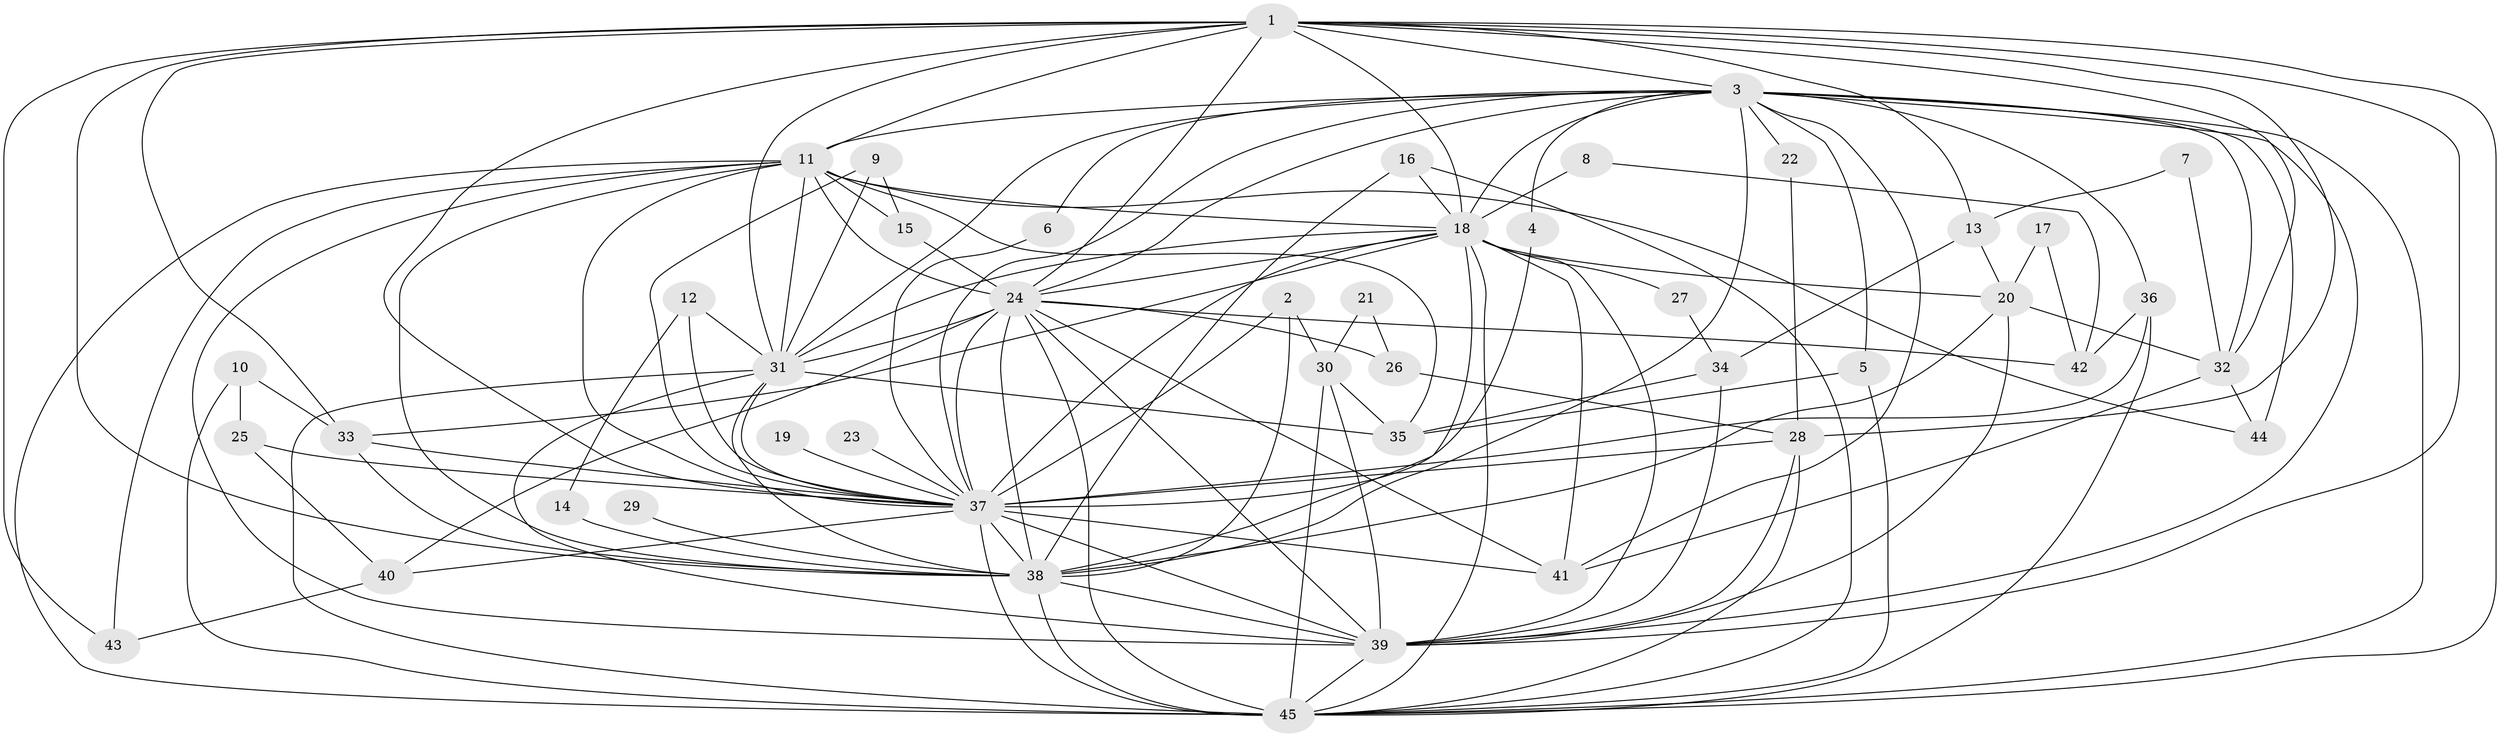 // original degree distribution, {16: 0.02247191011235955, 29: 0.011235955056179775, 17: 0.011235955056179775, 19: 0.011235955056179775, 21: 0.02247191011235955, 18: 0.033707865168539325, 2: 0.550561797752809, 3: 0.1797752808988764, 6: 0.02247191011235955, 7: 0.011235955056179775, 4: 0.07865168539325842, 5: 0.0449438202247191}
// Generated by graph-tools (version 1.1) at 2025/01/03/09/25 03:01:24]
// undirected, 45 vertices, 131 edges
graph export_dot {
graph [start="1"]
  node [color=gray90,style=filled];
  1;
  2;
  3;
  4;
  5;
  6;
  7;
  8;
  9;
  10;
  11;
  12;
  13;
  14;
  15;
  16;
  17;
  18;
  19;
  20;
  21;
  22;
  23;
  24;
  25;
  26;
  27;
  28;
  29;
  30;
  31;
  32;
  33;
  34;
  35;
  36;
  37;
  38;
  39;
  40;
  41;
  42;
  43;
  44;
  45;
  1 -- 3 [weight=2.0];
  1 -- 11 [weight=1.0];
  1 -- 13 [weight=1.0];
  1 -- 18 [weight=1.0];
  1 -- 24 [weight=1.0];
  1 -- 28 [weight=1.0];
  1 -- 31 [weight=1.0];
  1 -- 32 [weight=1.0];
  1 -- 33 [weight=1.0];
  1 -- 37 [weight=1.0];
  1 -- 38 [weight=1.0];
  1 -- 39 [weight=1.0];
  1 -- 43 [weight=2.0];
  1 -- 45 [weight=1.0];
  2 -- 30 [weight=1.0];
  2 -- 37 [weight=1.0];
  2 -- 38 [weight=1.0];
  3 -- 4 [weight=1.0];
  3 -- 5 [weight=1.0];
  3 -- 6 [weight=1.0];
  3 -- 11 [weight=2.0];
  3 -- 18 [weight=1.0];
  3 -- 22 [weight=2.0];
  3 -- 24 [weight=1.0];
  3 -- 31 [weight=1.0];
  3 -- 32 [weight=1.0];
  3 -- 36 [weight=1.0];
  3 -- 37 [weight=1.0];
  3 -- 38 [weight=1.0];
  3 -- 39 [weight=2.0];
  3 -- 41 [weight=1.0];
  3 -- 44 [weight=1.0];
  3 -- 45 [weight=1.0];
  4 -- 37 [weight=1.0];
  5 -- 35 [weight=1.0];
  5 -- 45 [weight=1.0];
  6 -- 37 [weight=1.0];
  7 -- 13 [weight=1.0];
  7 -- 32 [weight=1.0];
  8 -- 18 [weight=2.0];
  8 -- 42 [weight=1.0];
  9 -- 15 [weight=1.0];
  9 -- 31 [weight=1.0];
  9 -- 37 [weight=1.0];
  10 -- 25 [weight=1.0];
  10 -- 33 [weight=1.0];
  10 -- 45 [weight=1.0];
  11 -- 15 [weight=1.0];
  11 -- 18 [weight=2.0];
  11 -- 24 [weight=1.0];
  11 -- 31 [weight=2.0];
  11 -- 35 [weight=1.0];
  11 -- 37 [weight=1.0];
  11 -- 38 [weight=1.0];
  11 -- 39 [weight=1.0];
  11 -- 43 [weight=2.0];
  11 -- 44 [weight=1.0];
  11 -- 45 [weight=1.0];
  12 -- 14 [weight=1.0];
  12 -- 31 [weight=1.0];
  12 -- 37 [weight=1.0];
  13 -- 20 [weight=1.0];
  13 -- 34 [weight=1.0];
  14 -- 38 [weight=1.0];
  15 -- 24 [weight=1.0];
  16 -- 18 [weight=1.0];
  16 -- 38 [weight=1.0];
  16 -- 45 [weight=1.0];
  17 -- 20 [weight=1.0];
  17 -- 42 [weight=1.0];
  18 -- 20 [weight=1.0];
  18 -- 24 [weight=1.0];
  18 -- 27 [weight=1.0];
  18 -- 31 [weight=3.0];
  18 -- 33 [weight=1.0];
  18 -- 37 [weight=1.0];
  18 -- 38 [weight=1.0];
  18 -- 39 [weight=2.0];
  18 -- 41 [weight=1.0];
  18 -- 45 [weight=1.0];
  19 -- 37 [weight=1.0];
  20 -- 32 [weight=1.0];
  20 -- 38 [weight=1.0];
  20 -- 39 [weight=1.0];
  21 -- 26 [weight=1.0];
  21 -- 30 [weight=1.0];
  22 -- 28 [weight=1.0];
  23 -- 37 [weight=1.0];
  24 -- 26 [weight=2.0];
  24 -- 31 [weight=1.0];
  24 -- 37 [weight=2.0];
  24 -- 38 [weight=2.0];
  24 -- 39 [weight=1.0];
  24 -- 40 [weight=1.0];
  24 -- 41 [weight=1.0];
  24 -- 42 [weight=1.0];
  24 -- 45 [weight=2.0];
  25 -- 37 [weight=1.0];
  25 -- 40 [weight=1.0];
  26 -- 28 [weight=1.0];
  27 -- 34 [weight=1.0];
  28 -- 37 [weight=1.0];
  28 -- 39 [weight=1.0];
  28 -- 45 [weight=1.0];
  29 -- 38 [weight=1.0];
  30 -- 35 [weight=1.0];
  30 -- 39 [weight=1.0];
  30 -- 45 [weight=1.0];
  31 -- 35 [weight=1.0];
  31 -- 37 [weight=1.0];
  31 -- 38 [weight=1.0];
  31 -- 39 [weight=1.0];
  31 -- 45 [weight=1.0];
  32 -- 41 [weight=1.0];
  32 -- 44 [weight=1.0];
  33 -- 37 [weight=1.0];
  33 -- 38 [weight=1.0];
  34 -- 35 [weight=1.0];
  34 -- 39 [weight=1.0];
  36 -- 37 [weight=1.0];
  36 -- 42 [weight=1.0];
  36 -- 45 [weight=1.0];
  37 -- 38 [weight=1.0];
  37 -- 39 [weight=3.0];
  37 -- 40 [weight=1.0];
  37 -- 41 [weight=1.0];
  37 -- 45 [weight=2.0];
  38 -- 39 [weight=1.0];
  38 -- 45 [weight=2.0];
  39 -- 45 [weight=2.0];
  40 -- 43 [weight=1.0];
}
